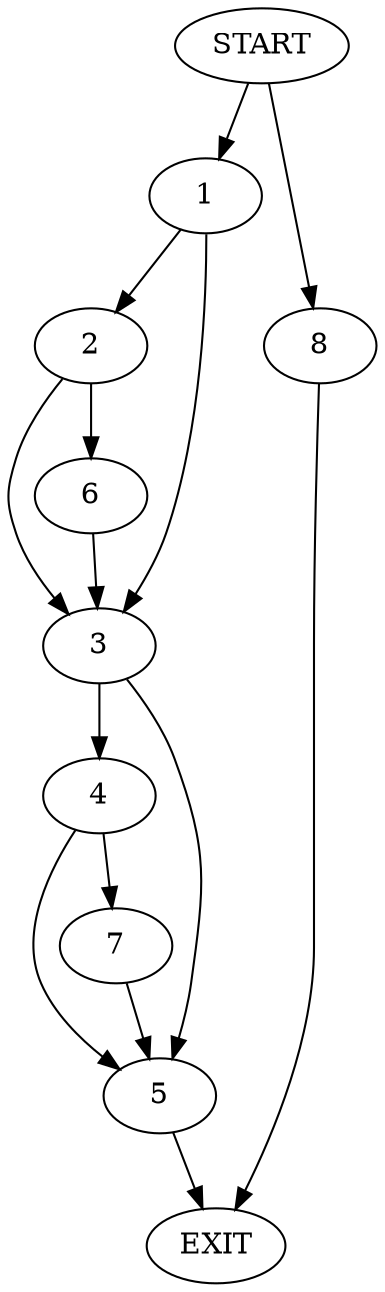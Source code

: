 digraph {
0 [label="START"]
9 [label="EXIT"]
0 -> 1
1 -> 2
1 -> 3
3 -> 4
3 -> 5
2 -> 3
2 -> 6
6 -> 3
4 -> 7
4 -> 5
5 -> 9
0 -> 8
8 -> 9
7 -> 5
}
